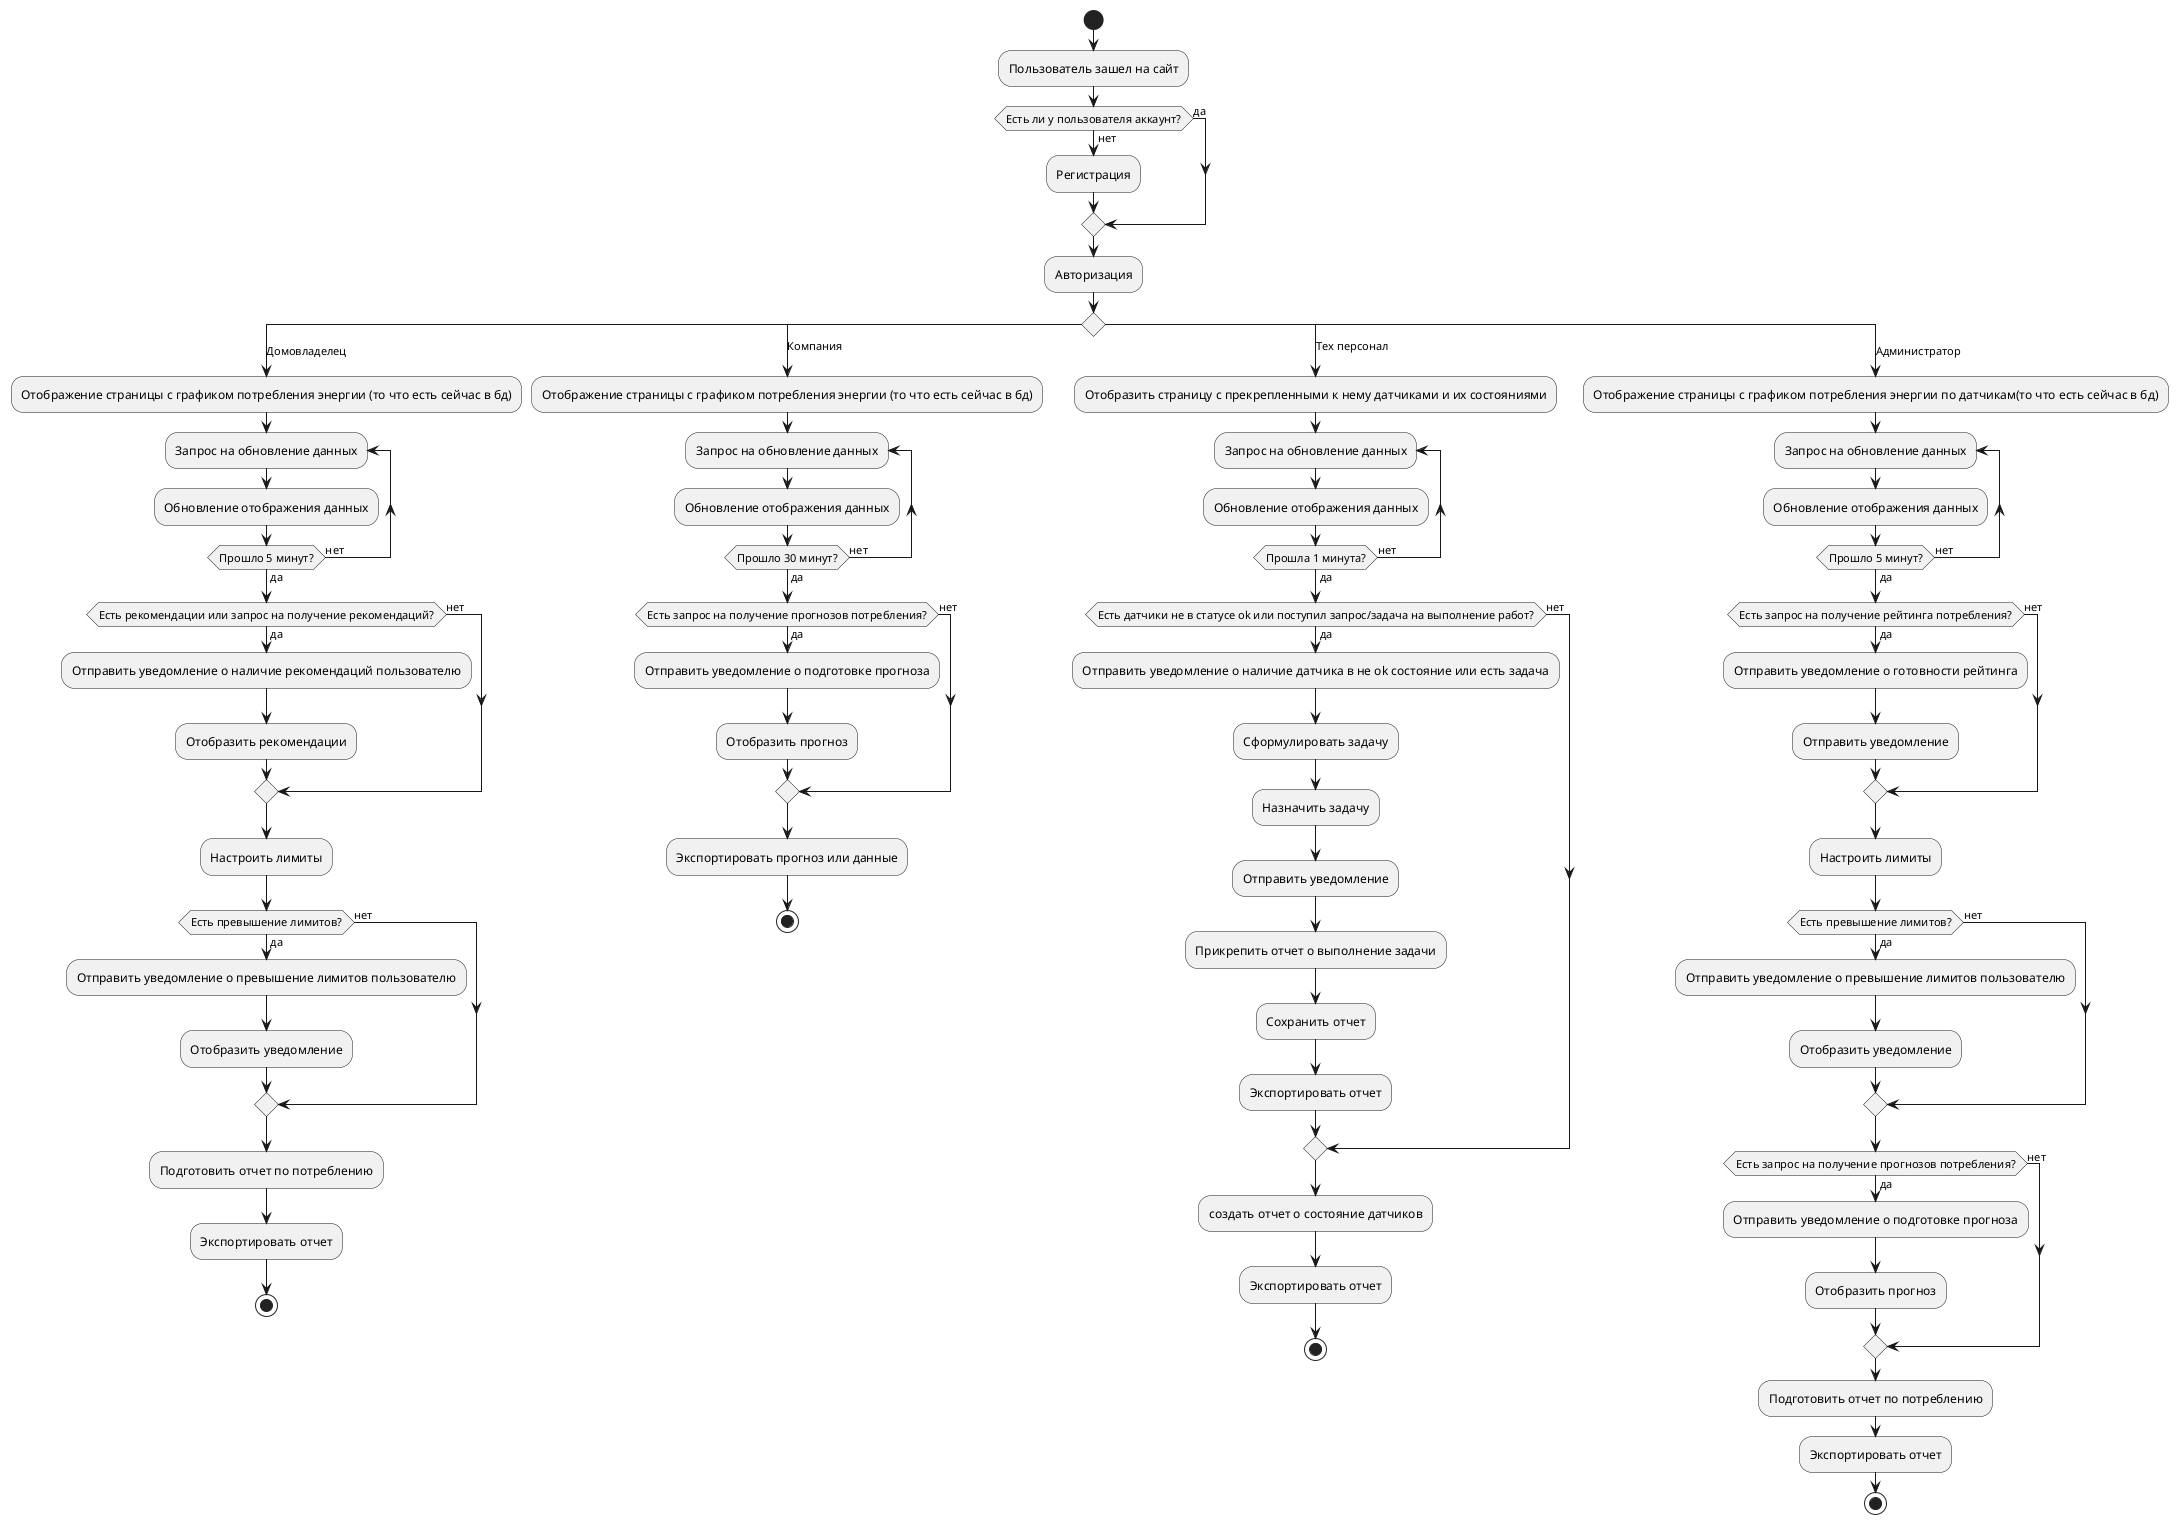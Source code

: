 @startuml Основной процесс взаимодействия

start 
:Пользователь зашел на сайт;

if (Есть ли у пользователя аккаунт?) then (да)
else (нет)  
    :Регистрация;
endif
:Авторизация;
switch ()
    case (Домовладелец)
        :Отображение страницы с графиком потребления энергии (то что есть сейчас в бд);
        repeat :Запрос на обновление данных;
        :Обновление отображения данных;
        repeat while (Прошло 5 минут?) is (нет) not (да)

        if (Есть рекомендации или запрос на получение рекомендаций?) then (нет)
        else (да)  
            :Отправить уведомление о наличие рекомендаций пользователю;
            :Отобразить рекомендации;
        endif

        :Настроить лимиты;
        if (Есть превышение лимитов?) then (нет)
        else (да)  
            :Отправить уведомление о превышение лимитов пользователю;
            :Отобразить уведомление;
        endif
        
        :Подготовить отчет по потреблению;
        :Экспортировать отчет;
        stop

    '    
    case (Компания)
        :Отображение страницы с графиком потребления энергии (то что есть сейчас в бд);
        repeat :Запрос на обновление данных;
        :Обновление отображения данных;
        repeat while (Прошло 30 минут?) is (нет) not (да)

        if (Есть запрос на получение прогнозов потребления?) then (нет)
        else (да)  
            :Отправить уведомление о подготовке прогноза;
            :Отобразить прогноз;
        endif

        :Экспортировать прогноз или данные;
        stop

    '
    case (Тех персонал)
        :Отобразить страницу с прекрепленными к нему датчиками и их состояниями;
        
        repeat :Запрос на обновление данных;
        :Обновление отображения данных;
        repeat while (Прошла 1 минута?) is (нет) not (да)

        if (Есть датчики не в статусе ok или поступил запрос/задача на выполнение работ?) then (нет)
        else (да)  
            :Отправить уведомление о наличие датчика в не ok состояние или есть задача;
            :Сформулировать задачу;
            :Назначить задачу;
            :Отправить уведомление;
            :Прикрепить отчет о выполнение задачи;
            :Сохранить отчет;
            :Экспортировать отчет;
        endif

        :создать отчет о состояние датчиков;
        :Экспортировать отчет;
        stop

    '
    case (Администратор) 
        :Отображение страницы с графиком потребления энергии по датчикам(то что есть сейчас в бд);
        repeat :Запрос на обновление данных;
        :Обновление отображения данных;
        repeat while (Прошло 5 минут?) is (нет) not (да)

        if (Есть запрос на получение рейтинга потребления?) then (нет)
        else (да)  
            :Отправить уведомление о готовности рейтинга;
            :Отправить уведомление;
        endif

        :Настроить лимиты;
        if (Есть превышение лимитов?) then (нет)
        else (да)  
            :Отправить уведомление о превышение лимитов пользователю;
            :Отобразить уведомление;
        endif

        if (Есть запрос на получение прогнозов потребления?) then (нет)
        else (да)  
            :Отправить уведомление о подготовке прогноза;
            :Отобразить прогноз;
        endif
        
        :Подготовить отчет по потреблению;
        :Экспортировать отчет;
        stop
    endswitch
@enduml